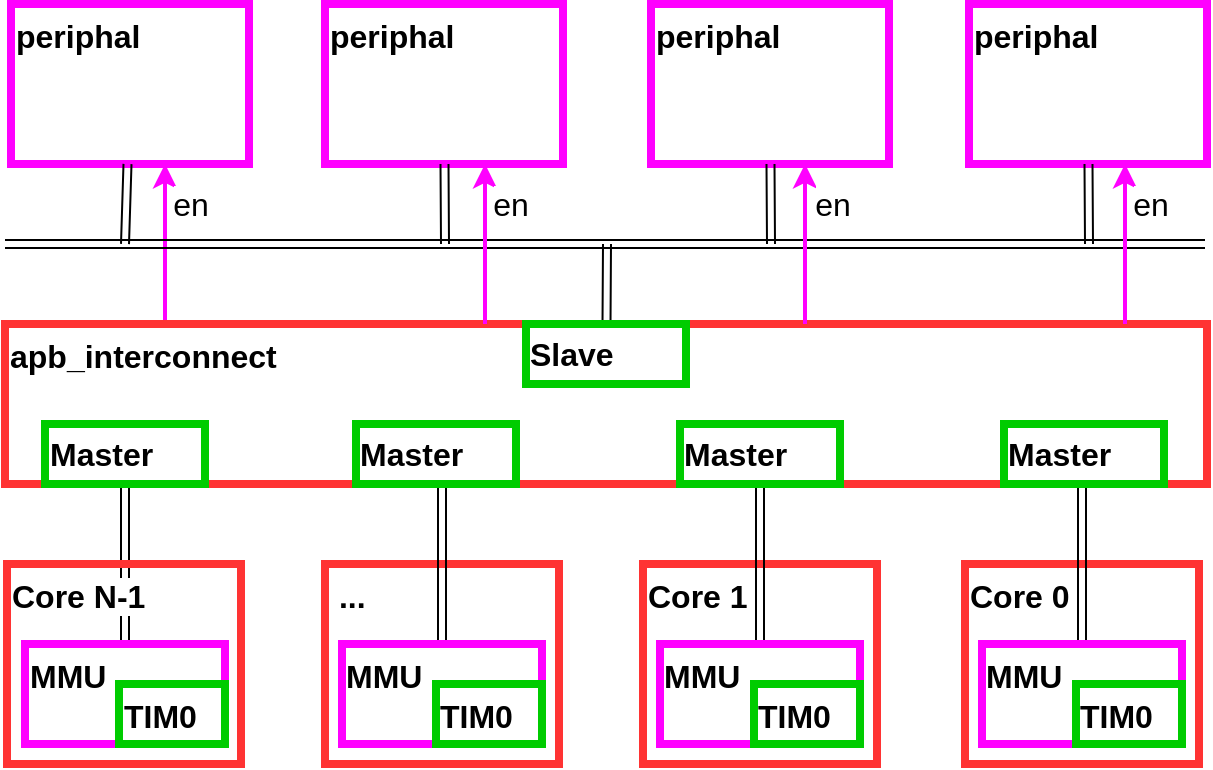 <mxfile version="10.8.9"><diagram id="jMuzI6FZQHK99co1HUko" name="Page-1"><mxGraphModel dx="627" dy="955" grid="1" gridSize="10" guides="1" tooltips="1" connect="1" arrows="1" fold="1" page="1" pageScale="1" pageWidth="827" pageHeight="1169" math="0" shadow="0"><root><mxCell id="0"/><mxCell id="1" parent="0"/><mxCell id="OR2mU4QH6HwgOk6xaZ_N-3" value="&amp;nbsp;..." style="rounded=0;whiteSpace=wrap;html=1;strokeColor=#FF3333;strokeWidth=4;fillColor=none;fontSize=16;align=left;fontStyle=1;verticalAlign=top;fontFamily=Helvetica;" vertex="1" parent="1"><mxGeometry x="247.5" y="740" width="117" height="100" as="geometry"/></mxCell><mxCell id="OR2mU4QH6HwgOk6xaZ_N-4" value="Core 1" style="rounded=0;whiteSpace=wrap;html=1;strokeColor=#FF3333;strokeWidth=4;fillColor=none;fontSize=16;align=left;fontStyle=1;verticalAlign=top;fontFamily=Helvetica;" vertex="1" parent="1"><mxGeometry x="406.5" y="740" width="117" height="100" as="geometry"/></mxCell><mxCell id="OR2mU4QH6HwgOk6xaZ_N-5" value="Core 0" style="rounded=0;whiteSpace=wrap;html=1;strokeColor=#FF3333;strokeWidth=4;fillColor=none;fontSize=16;align=left;fontStyle=1;verticalAlign=top;fontFamily=Helvetica;" vertex="1" parent="1"><mxGeometry x="567.5" y="740" width="117" height="100" as="geometry"/></mxCell><mxCell id="OR2mU4QH6HwgOk6xaZ_N-6" style="rounded=0;orthogonalLoop=1;jettySize=auto;html=1;exitX=0.25;exitY=0;exitDx=0;exitDy=0;fontSize=16;strokeWidth=2;edgeStyle=elbowEdgeStyle;strokeColor=#FF00FF;fontFamily=Helvetica;" edge="1" parent="1" source="OR2mU4QH6HwgOk6xaZ_N-7" target="OR2mU4QH6HwgOk6xaZ_N-8"><mxGeometry relative="1" as="geometry"><Array as="points"><mxPoint x="167.5" y="570"/><mxPoint x="177.5" y="600"/><mxPoint x="187.5" y="600"/><mxPoint x="177.5" y="560"/></Array></mxGeometry></mxCell><mxCell id="OR2mU4QH6HwgOk6xaZ_N-92" value="en" style="text;html=1;resizable=0;points=[];align=center;verticalAlign=middle;labelBackgroundColor=#ffffff;fontSize=16;" vertex="1" connectable="0" parent="OR2mU4QH6HwgOk6xaZ_N-6"><mxGeometry x="0.707" y="-2" relative="1" as="geometry"><mxPoint x="10.5" y="-2" as="offset"/></mxGeometry></mxCell><mxCell id="OR2mU4QH6HwgOk6xaZ_N-7" value="apb_interconnect" style="rounded=0;whiteSpace=wrap;html=1;strokeColor=#FF3333;strokeWidth=4;fillColor=none;fontSize=16;align=left;fontStyle=1;verticalAlign=top;fontFamily=Helvetica;" vertex="1" parent="1"><mxGeometry x="87.5" y="620" width="601" height="80" as="geometry"/></mxCell><mxCell id="OR2mU4QH6HwgOk6xaZ_N-8" value="periphal" style="rounded=0;whiteSpace=wrap;html=1;strokeColor=#FF00FF;strokeWidth=4;fillColor=none;fontSize=16;align=left;fontStyle=1;verticalAlign=top;fontFamily=Helvetica;" vertex="1" parent="1"><mxGeometry x="90.5" y="460" width="119" height="80" as="geometry"/></mxCell><mxCell id="OR2mU4QH6HwgOk6xaZ_N-9" value="periphal" style="rounded=0;whiteSpace=wrap;html=1;strokeColor=#FF00FF;strokeWidth=4;fillColor=none;fontSize=16;align=left;fontStyle=1;verticalAlign=top;fontFamily=Helvetica;" vertex="1" parent="1"><mxGeometry x="247.5" y="460" width="119" height="80" as="geometry"/></mxCell><mxCell id="OR2mU4QH6HwgOk6xaZ_N-10" value="periphal" style="rounded=0;whiteSpace=wrap;html=1;strokeColor=#FF00FF;strokeWidth=4;fillColor=none;fontSize=16;align=left;fontStyle=1;verticalAlign=top;fontFamily=Helvetica;" vertex="1" parent="1"><mxGeometry x="410.5" y="460" width="119" height="80" as="geometry"/></mxCell><mxCell id="OR2mU4QH6HwgOk6xaZ_N-11" value="periphal" style="rounded=0;whiteSpace=wrap;html=1;strokeColor=#FF00FF;strokeWidth=4;fillColor=none;fontSize=16;align=left;fontStyle=1;verticalAlign=top;fontFamily=Helvetica;" vertex="1" parent="1"><mxGeometry x="569.5" y="460" width="119" height="80" as="geometry"/></mxCell><mxCell id="OR2mU4QH6HwgOk6xaZ_N-12" value="" style="shape=link;html=1;fontSize=16;fontFamily=Helvetica;" edge="1" parent="1"><mxGeometry width="50" height="50" relative="1" as="geometry"><mxPoint x="87.5" y="580" as="sourcePoint"/><mxPoint x="687.5" y="580" as="targetPoint"/></mxGeometry></mxCell><mxCell id="OR2mU4QH6HwgOk6xaZ_N-13" value="" style="shape=link;html=1;fontSize=16;entryX=0.5;entryY=0;entryDx=0;entryDy=0;edgeStyle=elbowEdgeStyle;fontFamily=Helvetica;" edge="1" parent="1" source="OR2mU4QH6HwgOk6xaZ_N-7" target="OR2mU4QH6HwgOk6xaZ_N-25"><mxGeometry width="50" height="50" relative="1" as="geometry"><mxPoint x="7.5" y="910" as="sourcePoint"/><mxPoint x="57.5" y="860" as="targetPoint"/></mxGeometry></mxCell><mxCell id="OR2mU4QH6HwgOk6xaZ_N-14" value="" style="shape=link;html=1;fontSize=16;edgeStyle=elbowEdgeStyle;entryX=0.5;entryY=0;entryDx=0;entryDy=0;fontFamily=Helvetica;" edge="1" parent="1" source="OR2mU4QH6HwgOk6xaZ_N-7" target="OR2mU4QH6HwgOk6xaZ_N-27"><mxGeometry width="50" height="50" relative="1" as="geometry"><mxPoint x="156.643" y="710" as="sourcePoint"/><mxPoint x="156.643" y="749.571" as="targetPoint"/></mxGeometry></mxCell><mxCell id="OR2mU4QH6HwgOk6xaZ_N-15" value="" style="shape=link;html=1;fontSize=16;edgeStyle=elbowEdgeStyle;entryX=0.5;entryY=0;entryDx=0;entryDy=0;fontFamily=Helvetica;" edge="1" parent="1" source="OR2mU4QH6HwgOk6xaZ_N-7" target="OR2mU4QH6HwgOk6xaZ_N-29"><mxGeometry width="50" height="50" relative="1" as="geometry"><mxPoint x="316.643" y="710" as="sourcePoint"/><mxPoint x="316.643" y="750" as="targetPoint"/></mxGeometry></mxCell><mxCell id="OR2mU4QH6HwgOk6xaZ_N-16" value="" style="shape=link;html=1;fontSize=16;edgeStyle=elbowEdgeStyle;entryX=0.5;entryY=0;entryDx=0;entryDy=0;fontFamily=Helvetica;" edge="1" parent="1" source="OR2mU4QH6HwgOk6xaZ_N-7" target="OR2mU4QH6HwgOk6xaZ_N-31"><mxGeometry width="50" height="50" relative="1" as="geometry"><mxPoint x="475.214" y="710" as="sourcePoint"/><mxPoint x="475.214" y="750" as="targetPoint"/></mxGeometry></mxCell><mxCell id="OR2mU4QH6HwgOk6xaZ_N-17" value="" style="shape=link;html=1;fontSize=16;fontFamily=Helvetica;" edge="1" parent="1" target="OR2mU4QH6HwgOk6xaZ_N-8"><mxGeometry width="50" height="50" relative="1" as="geometry"><mxPoint x="147.5" y="580" as="sourcePoint"/><mxPoint x="57.5" y="860" as="targetPoint"/></mxGeometry></mxCell><mxCell id="OR2mU4QH6HwgOk6xaZ_N-18" value="" style="shape=link;html=1;fontSize=16;fontFamily=Helvetica;" edge="1" parent="1" target="OR2mU4QH6HwgOk6xaZ_N-9"><mxGeometry width="50" height="50" relative="1" as="geometry"><mxPoint x="307.5" y="580" as="sourcePoint"/><mxPoint x="158.75" y="550" as="targetPoint"/></mxGeometry></mxCell><mxCell id="OR2mU4QH6HwgOk6xaZ_N-19" value="" style="shape=link;html=1;fontSize=16;fontFamily=Helvetica;" edge="1" parent="1" target="OR2mU4QH6HwgOk6xaZ_N-10"><mxGeometry width="50" height="50" relative="1" as="geometry"><mxPoint x="470.5" y="580" as="sourcePoint"/><mxPoint x="317.25" y="550" as="targetPoint"/></mxGeometry></mxCell><mxCell id="OR2mU4QH6HwgOk6xaZ_N-20" value="" style="shape=link;html=1;fontSize=16;fontFamily=Helvetica;" edge="1" parent="1" target="OR2mU4QH6HwgOk6xaZ_N-11"><mxGeometry width="50" height="50" relative="1" as="geometry"><mxPoint x="629.5" y="580" as="sourcePoint"/><mxPoint x="327.25" y="560" as="targetPoint"/></mxGeometry></mxCell><mxCell id="OR2mU4QH6HwgOk6xaZ_N-21" value="" style="shape=link;html=1;fontSize=16;fontFamily=Helvetica;" edge="1" parent="1" source="OR2mU4QH6HwgOk6xaZ_N-7"><mxGeometry width="50" height="50" relative="1" as="geometry"><mxPoint x="337.5" y="610" as="sourcePoint"/><mxPoint x="388.5" y="580" as="targetPoint"/></mxGeometry></mxCell><mxCell id="OR2mU4QH6HwgOk6xaZ_N-22" style="rounded=0;orthogonalLoop=1;jettySize=auto;html=1;fontSize=16;strokeWidth=2;edgeStyle=elbowEdgeStyle;strokeColor=#FF00FF;fontFamily=Helvetica;" edge="1" parent="1" source="OR2mU4QH6HwgOk6xaZ_N-7" target="OR2mU4QH6HwgOk6xaZ_N-9"><mxGeometry relative="1" as="geometry"><mxPoint x="247.5" y="630" as="sourcePoint"/><mxPoint x="187.5" y="550" as="targetPoint"/><Array as="points"><mxPoint x="327.5" y="570"/><mxPoint x="187.5" y="610"/><mxPoint x="197.5" y="610"/><mxPoint x="187.5" y="570"/></Array></mxGeometry></mxCell><mxCell id="OR2mU4QH6HwgOk6xaZ_N-91" value="en" style="text;html=1;resizable=0;points=[];align=center;verticalAlign=middle;labelBackgroundColor=#ffffff;fontSize=16;" vertex="1" connectable="0" parent="OR2mU4QH6HwgOk6xaZ_N-22"><mxGeometry x="0.54" relative="1" as="geometry"><mxPoint x="12.5" y="1.5" as="offset"/></mxGeometry></mxCell><mxCell id="OR2mU4QH6HwgOk6xaZ_N-23" value="en" style="rounded=0;orthogonalLoop=1;jettySize=auto;html=1;fontSize=16;strokeWidth=2;edgeStyle=elbowEdgeStyle;strokeColor=#FF00FF;fontFamily=Helvetica;" edge="1" parent="1" source="OR2mU4QH6HwgOk6xaZ_N-7" target="OR2mU4QH6HwgOk6xaZ_N-10"><mxGeometry x="0.5" y="-12" relative="1" as="geometry"><mxPoint x="257.5" y="640" as="sourcePoint"/><mxPoint x="197.5" y="560" as="targetPoint"/><Array as="points"><mxPoint x="487.5" y="580"/><mxPoint x="197.5" y="620"/><mxPoint x="207.5" y="620"/><mxPoint x="197.5" y="580"/></Array><mxPoint x="1" as="offset"/></mxGeometry></mxCell><mxCell id="OR2mU4QH6HwgOk6xaZ_N-24" style="rounded=0;orthogonalLoop=1;jettySize=auto;html=1;fontSize=16;strokeWidth=2;edgeStyle=elbowEdgeStyle;strokeColor=#FF00FF;fontFamily=Helvetica;" edge="1" parent="1" source="OR2mU4QH6HwgOk6xaZ_N-7" target="OR2mU4QH6HwgOk6xaZ_N-11"><mxGeometry relative="1" as="geometry"><mxPoint x="267.5" y="650" as="sourcePoint"/><mxPoint x="207.5" y="570" as="targetPoint"/><Array as="points"><mxPoint x="647.5" y="590"/><mxPoint x="207.5" y="630"/><mxPoint x="217.5" y="630"/><mxPoint x="207.5" y="590"/></Array></mxGeometry></mxCell><mxCell id="OR2mU4QH6HwgOk6xaZ_N-90" value="en" style="text;html=1;resizable=0;points=[];align=center;verticalAlign=middle;labelBackgroundColor=#ffffff;fontSize=16;" vertex="1" connectable="0" parent="OR2mU4QH6HwgOk6xaZ_N-24"><mxGeometry x="0.37" relative="1" as="geometry"><mxPoint x="12.5" y="-5" as="offset"/></mxGeometry></mxCell><mxCell id="OR2mU4QH6HwgOk6xaZ_N-25" value="MMU" style="rounded=0;whiteSpace=wrap;html=1;strokeColor=#FF00FF;strokeWidth=4;fillColor=none;fontSize=16;align=left;fontStyle=1;verticalAlign=top;fontFamily=Helvetica;" vertex="1" parent="1"><mxGeometry x="97.5" y="780" width="100" height="50" as="geometry"/></mxCell><mxCell id="OR2mU4QH6HwgOk6xaZ_N-26" value="TIM0" style="rounded=0;whiteSpace=wrap;html=1;strokeColor=#00CC00;strokeWidth=4;fillColor=none;fontSize=16;align=left;fontStyle=1;verticalAlign=top;fontFamily=Helvetica;" vertex="1" parent="1"><mxGeometry x="144.5" y="800" width="53" height="30" as="geometry"/></mxCell><mxCell id="OR2mU4QH6HwgOk6xaZ_N-27" value="MMU" style="rounded=0;whiteSpace=wrap;html=1;strokeColor=#FF00FF;strokeWidth=4;fillColor=none;fontSize=16;align=left;fontStyle=1;verticalAlign=top;fontFamily=Helvetica;" vertex="1" parent="1"><mxGeometry x="256" y="780" width="100" height="50" as="geometry"/></mxCell><mxCell id="OR2mU4QH6HwgOk6xaZ_N-28" value="TIM0" style="rounded=0;whiteSpace=wrap;html=1;strokeColor=#00CC00;strokeWidth=4;fillColor=none;fontSize=16;align=left;fontStyle=1;verticalAlign=top;fontFamily=Helvetica;" vertex="1" parent="1"><mxGeometry x="303" y="800" width="53" height="30" as="geometry"/></mxCell><mxCell id="OR2mU4QH6HwgOk6xaZ_N-29" value="MMU" style="rounded=0;whiteSpace=wrap;html=1;strokeColor=#FF00FF;strokeWidth=4;fillColor=none;fontSize=16;align=left;fontStyle=1;verticalAlign=top;fontFamily=Helvetica;" vertex="1" parent="1"><mxGeometry x="415" y="780" width="100" height="50" as="geometry"/></mxCell><mxCell id="OR2mU4QH6HwgOk6xaZ_N-30" value="TIM0" style="rounded=0;whiteSpace=wrap;html=1;strokeColor=#00CC00;strokeWidth=4;fillColor=none;fontSize=16;align=left;fontStyle=1;verticalAlign=top;fontFamily=Helvetica;" vertex="1" parent="1"><mxGeometry x="462" y="800" width="53" height="30" as="geometry"/></mxCell><mxCell id="OR2mU4QH6HwgOk6xaZ_N-31" value="MMU" style="rounded=0;whiteSpace=wrap;html=1;strokeColor=#FF00FF;strokeWidth=4;fillColor=none;fontSize=16;align=left;fontStyle=1;verticalAlign=top;fontFamily=Helvetica;" vertex="1" parent="1"><mxGeometry x="576" y="780" width="100" height="50" as="geometry"/></mxCell><mxCell id="OR2mU4QH6HwgOk6xaZ_N-32" value="TIM0" style="rounded=0;whiteSpace=wrap;html=1;strokeColor=#00CC00;strokeWidth=4;fillColor=none;fontSize=16;align=left;fontStyle=1;verticalAlign=top;fontFamily=Helvetica;" vertex="1" parent="1"><mxGeometry x="623" y="800" width="53" height="30" as="geometry"/></mxCell><mxCell id="OR2mU4QH6HwgOk6xaZ_N-33" value="Master" style="rounded=0;whiteSpace=wrap;html=1;strokeColor=#00CC00;strokeWidth=4;fillColor=none;fontSize=16;align=left;fontStyle=1;fontFamily=Helvetica;" vertex="1" parent="1"><mxGeometry x="107.5" y="670" width="80" height="30" as="geometry"/></mxCell><mxCell id="OR2mU4QH6HwgOk6xaZ_N-34" value="Master" style="rounded=0;whiteSpace=wrap;html=1;strokeColor=#00CC00;strokeWidth=4;fillColor=none;fontSize=16;align=left;fontStyle=1;fontFamily=Helvetica;" vertex="1" parent="1"><mxGeometry x="263" y="670" width="80" height="30" as="geometry"/></mxCell><mxCell id="OR2mU4QH6HwgOk6xaZ_N-35" value="Master" style="rounded=0;whiteSpace=wrap;html=1;strokeColor=#00CC00;strokeWidth=4;fillColor=none;fontSize=16;align=left;fontStyle=1;fontFamily=Helvetica;" vertex="1" parent="1"><mxGeometry x="425" y="670" width="80" height="30" as="geometry"/></mxCell><mxCell id="OR2mU4QH6HwgOk6xaZ_N-36" value="Master" style="rounded=0;whiteSpace=wrap;html=1;strokeColor=#00CC00;strokeWidth=4;fillColor=none;fontSize=16;align=left;fontStyle=1;fontFamily=Helvetica;" vertex="1" parent="1"><mxGeometry x="587" y="670" width="80" height="30" as="geometry"/></mxCell><mxCell id="OR2mU4QH6HwgOk6xaZ_N-37" value="Slave" style="rounded=0;whiteSpace=wrap;html=1;strokeColor=#00CC00;strokeWidth=4;fillColor=none;fontSize=16;align=left;fontStyle=1;fontFamily=Helvetica;" vertex="1" parent="1"><mxGeometry x="348" y="620" width="80" height="30" as="geometry"/></mxCell><mxCell id="OR2mU4QH6HwgOk6xaZ_N-2" value="Core N-1" style="rounded=0;whiteSpace=wrap;html=1;strokeColor=#FF3333;strokeWidth=4;fillColor=none;fontSize=16;align=left;fontStyle=1;verticalAlign=top;fontFamily=Helvetica;labelBackgroundColor=#ffffff;" vertex="1" parent="1"><mxGeometry x="88.5" y="740" width="117" height="100" as="geometry"/></mxCell></root></mxGraphModel></diagram></mxfile>